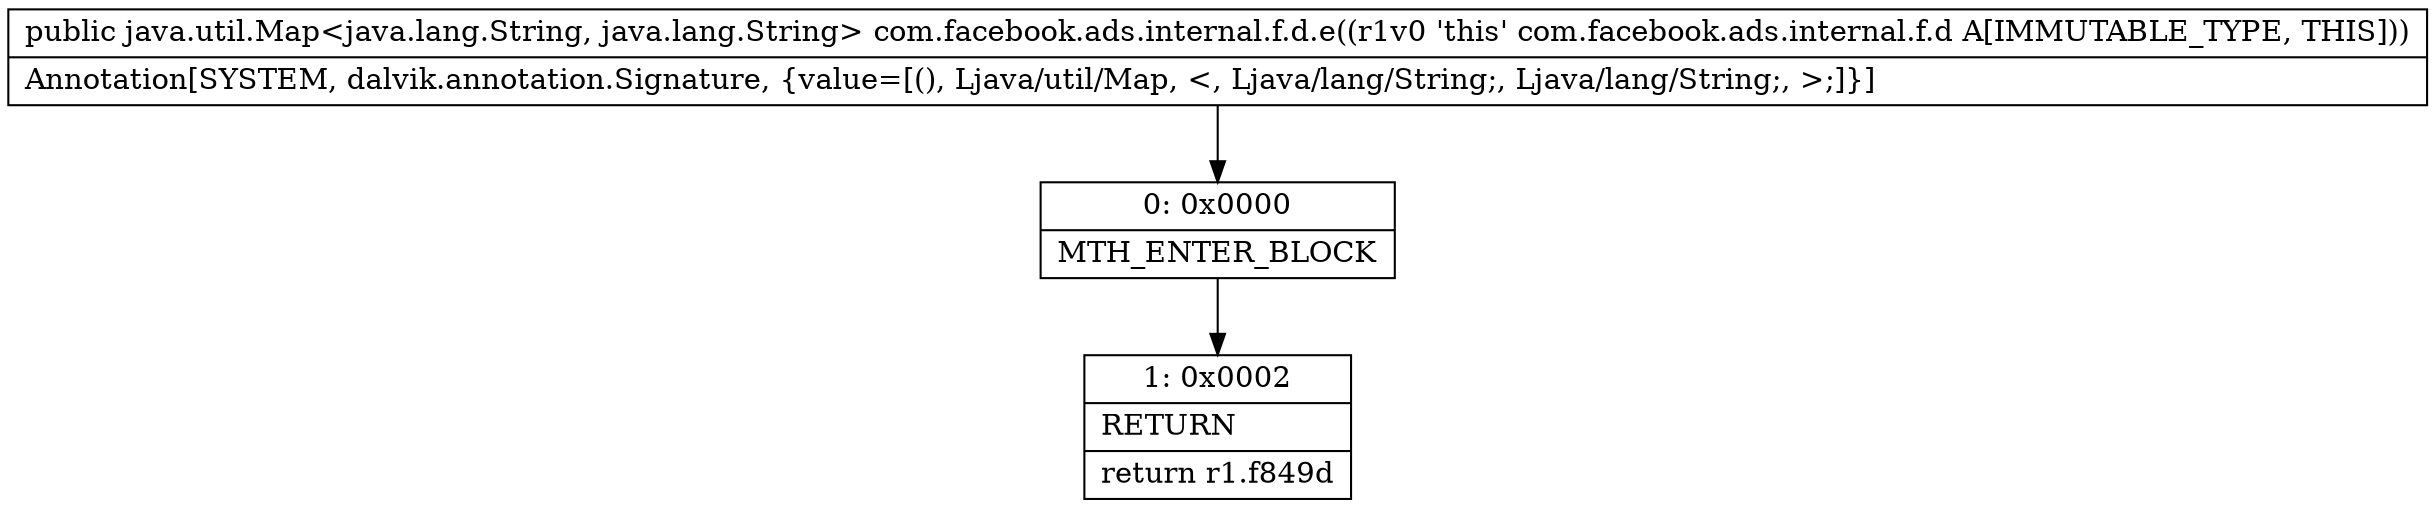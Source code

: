 digraph "CFG forcom.facebook.ads.internal.f.d.e()Ljava\/util\/Map;" {
Node_0 [shape=record,label="{0\:\ 0x0000|MTH_ENTER_BLOCK\l}"];
Node_1 [shape=record,label="{1\:\ 0x0002|RETURN\l|return r1.f849d\l}"];
MethodNode[shape=record,label="{public java.util.Map\<java.lang.String, java.lang.String\> com.facebook.ads.internal.f.d.e((r1v0 'this' com.facebook.ads.internal.f.d A[IMMUTABLE_TYPE, THIS]))  | Annotation[SYSTEM, dalvik.annotation.Signature, \{value=[(), Ljava\/util\/Map, \<, Ljava\/lang\/String;, Ljava\/lang\/String;, \>;]\}]\l}"];
MethodNode -> Node_0;
Node_0 -> Node_1;
}

